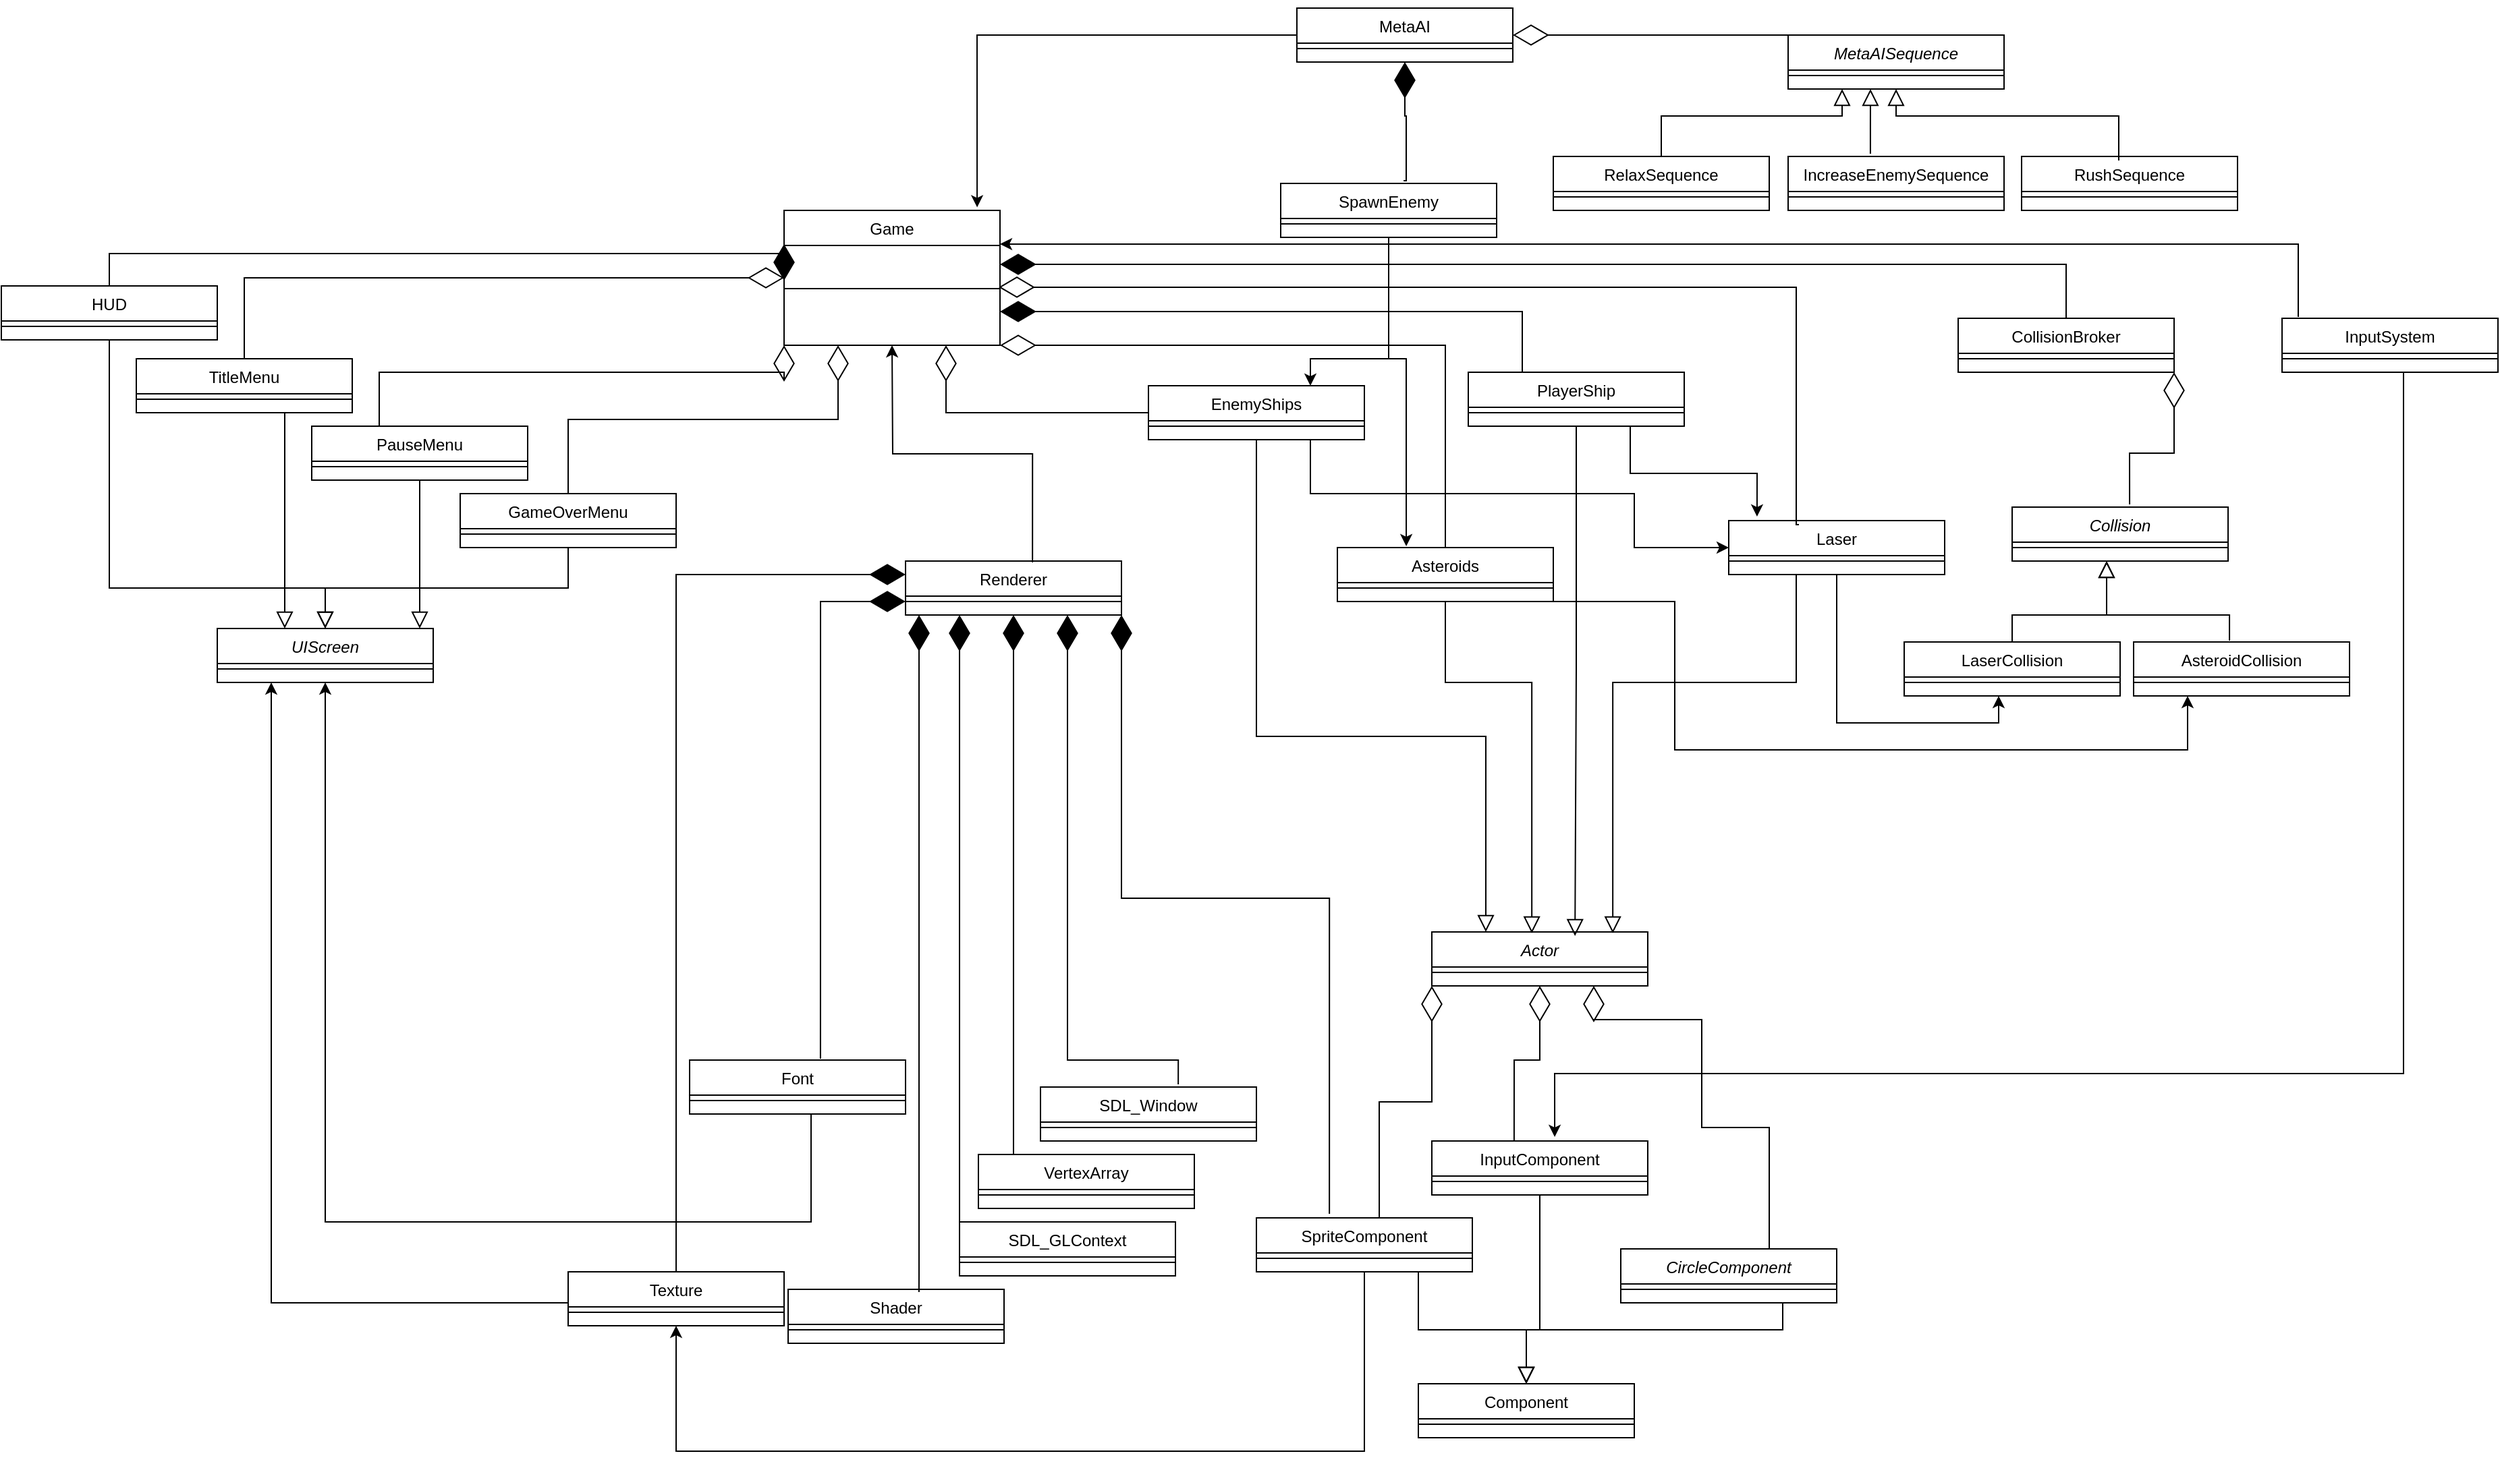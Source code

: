 <mxfile version="21.2.8" type="device">
  <diagram id="C5RBs43oDa-KdzZeNtuy" name="Page-1">
    <mxGraphModel dx="1650" dy="1144" grid="1" gridSize="10" guides="1" tooltips="1" connect="1" arrows="1" fold="1" page="0" pageScale="1" pageWidth="827" pageHeight="1169" math="0" shadow="0">
      <root>
        <mxCell id="WIyWlLk6GJQsqaUBKTNV-0" />
        <mxCell id="WIyWlLk6GJQsqaUBKTNV-1" parent="WIyWlLk6GJQsqaUBKTNV-0" />
        <mxCell id="zkfFHV4jXpPFQw0GAbJ--0" value="UIScreen" style="swimlane;fontStyle=2;align=center;verticalAlign=top;childLayout=stackLayout;horizontal=1;startSize=26;horizontalStack=0;resizeParent=1;resizeLast=0;collapsible=1;marginBottom=0;rounded=0;shadow=0;strokeWidth=1;" parent="WIyWlLk6GJQsqaUBKTNV-1" vertex="1">
          <mxGeometry x="70" y="340" width="160" height="40" as="geometry">
            <mxRectangle x="230" y="140" width="160" height="26" as="alternateBounds" />
          </mxGeometry>
        </mxCell>
        <mxCell id="zkfFHV4jXpPFQw0GAbJ--4" value="" style="line;html=1;strokeWidth=1;align=left;verticalAlign=middle;spacingTop=-1;spacingLeft=3;spacingRight=3;rotatable=0;labelPosition=right;points=[];portConstraint=eastwest;" parent="zkfFHV4jXpPFQw0GAbJ--0" vertex="1">
          <mxGeometry y="26" width="160" height="8" as="geometry" />
        </mxCell>
        <mxCell id="zkfFHV4jXpPFQw0GAbJ--6" value="TitleMenu" style="swimlane;fontStyle=0;align=center;verticalAlign=top;childLayout=stackLayout;horizontal=1;startSize=26;horizontalStack=0;resizeParent=1;resizeLast=0;collapsible=1;marginBottom=0;rounded=0;shadow=0;strokeWidth=1;" parent="WIyWlLk6GJQsqaUBKTNV-1" vertex="1">
          <mxGeometry x="10" y="140" width="160" height="40" as="geometry">
            <mxRectangle x="130" y="380" width="160" height="26" as="alternateBounds" />
          </mxGeometry>
        </mxCell>
        <mxCell id="zkfFHV4jXpPFQw0GAbJ--9" value="" style="line;html=1;strokeWidth=1;align=left;verticalAlign=middle;spacingTop=-1;spacingLeft=3;spacingRight=3;rotatable=0;labelPosition=right;points=[];portConstraint=eastwest;" parent="zkfFHV4jXpPFQw0GAbJ--6" vertex="1">
          <mxGeometry y="26" width="160" height="8" as="geometry" />
        </mxCell>
        <mxCell id="zkfFHV4jXpPFQw0GAbJ--12" value="" style="endArrow=block;endSize=10;endFill=0;shadow=0;strokeWidth=1;rounded=0;edgeStyle=elbowEdgeStyle;elbow=vertical;" parent="WIyWlLk6GJQsqaUBKTNV-1" source="zkfFHV4jXpPFQw0GAbJ--6" target="zkfFHV4jXpPFQw0GAbJ--0" edge="1">
          <mxGeometry width="160" relative="1" as="geometry">
            <mxPoint x="200" y="203" as="sourcePoint" />
            <mxPoint x="200" y="203" as="targetPoint" />
            <Array as="points">
              <mxPoint x="120" y="300" />
              <mxPoint x="200" y="480" />
              <mxPoint x="50" y="370" />
              <mxPoint x="150" y="480" />
              <mxPoint x="240" y="520" />
              <mxPoint x="250" y="500" />
            </Array>
          </mxGeometry>
        </mxCell>
        <mxCell id="zkfFHV4jXpPFQw0GAbJ--13" value="PauseMenu" style="swimlane;fontStyle=0;align=center;verticalAlign=top;childLayout=stackLayout;horizontal=1;startSize=26;horizontalStack=0;resizeParent=1;resizeLast=0;collapsible=1;marginBottom=0;rounded=0;shadow=0;strokeWidth=1;" parent="WIyWlLk6GJQsqaUBKTNV-1" vertex="1">
          <mxGeometry x="140" y="190" width="160" height="40" as="geometry">
            <mxRectangle x="340" y="380" width="170" height="26" as="alternateBounds" />
          </mxGeometry>
        </mxCell>
        <mxCell id="zkfFHV4jXpPFQw0GAbJ--15" value="" style="line;html=1;strokeWidth=1;align=left;verticalAlign=middle;spacingTop=-1;spacingLeft=3;spacingRight=3;rotatable=0;labelPosition=right;points=[];portConstraint=eastwest;" parent="zkfFHV4jXpPFQw0GAbJ--13" vertex="1">
          <mxGeometry y="26" width="160" height="8" as="geometry" />
        </mxCell>
        <mxCell id="zkfFHV4jXpPFQw0GAbJ--16" value="" style="endArrow=block;endSize=10;endFill=0;shadow=0;strokeWidth=1;rounded=0;edgeStyle=elbowEdgeStyle;elbow=vertical;exitX=0.5;exitY=1;exitDx=0;exitDy=0;" parent="WIyWlLk6GJQsqaUBKTNV-1" source="zkfFHV4jXpPFQw0GAbJ--13" target="zkfFHV4jXpPFQw0GAbJ--0" edge="1">
          <mxGeometry width="160" relative="1" as="geometry">
            <mxPoint x="210" y="373" as="sourcePoint" />
            <mxPoint x="310" y="271" as="targetPoint" />
            <Array as="points">
              <mxPoint x="220" y="280" />
              <mxPoint x="220" y="320" />
              <mxPoint x="280" y="250" />
              <mxPoint x="310" y="480" />
              <mxPoint x="320" y="480" />
              <mxPoint x="270" y="480" />
              <mxPoint x="320" y="470" />
              <mxPoint x="370" y="500" />
            </Array>
          </mxGeometry>
        </mxCell>
        <mxCell id="f0dQfWjBxmu_UDv-BAC1-0" value="Game" style="swimlane;fontStyle=0;align=center;verticalAlign=top;childLayout=stackLayout;horizontal=1;startSize=26;horizontalStack=0;resizeParent=1;resizeLast=0;collapsible=1;marginBottom=0;rounded=0;shadow=0;strokeWidth=1;" parent="WIyWlLk6GJQsqaUBKTNV-1" vertex="1">
          <mxGeometry x="490" y="30" width="160" height="100" as="geometry">
            <mxRectangle x="340" y="380" width="170" height="26" as="alternateBounds" />
          </mxGeometry>
        </mxCell>
        <mxCell id="f0dQfWjBxmu_UDv-BAC1-2" value="" style="line;html=1;strokeWidth=1;align=left;verticalAlign=middle;spacingTop=-1;spacingLeft=3;spacingRight=3;rotatable=0;labelPosition=right;points=[];portConstraint=eastwest;" parent="f0dQfWjBxmu_UDv-BAC1-0" vertex="1">
          <mxGeometry y="26" width="160" height="64" as="geometry" />
        </mxCell>
        <mxCell id="f0dQfWjBxmu_UDv-BAC1-6" style="edgeStyle=orthogonalEdgeStyle;rounded=0;orthogonalLoop=1;jettySize=auto;html=1;exitX=0.5;exitY=0;exitDx=0;exitDy=0;entryX=0.5;entryY=1;entryDx=0;entryDy=0;endArrow=diamond;endFill=1;strokeColor=none;" parent="WIyWlLk6GJQsqaUBKTNV-1" source="f0dQfWjBxmu_UDv-BAC1-3" target="f0dQfWjBxmu_UDv-BAC1-0" edge="1">
          <mxGeometry relative="1" as="geometry" />
        </mxCell>
        <mxCell id="f0dQfWjBxmu_UDv-BAC1-3" value="GameOverMenu" style="swimlane;fontStyle=0;align=center;verticalAlign=top;childLayout=stackLayout;horizontal=1;startSize=26;horizontalStack=0;resizeParent=1;resizeLast=0;collapsible=1;marginBottom=0;rounded=0;shadow=0;strokeWidth=1;" parent="WIyWlLk6GJQsqaUBKTNV-1" vertex="1">
          <mxGeometry x="250" y="240" width="160" height="40" as="geometry">
            <mxRectangle x="340" y="380" width="170" height="26" as="alternateBounds" />
          </mxGeometry>
        </mxCell>
        <mxCell id="f0dQfWjBxmu_UDv-BAC1-4" value="" style="line;html=1;strokeWidth=1;align=left;verticalAlign=middle;spacingTop=-1;spacingLeft=3;spacingRight=3;rotatable=0;labelPosition=right;points=[];portConstraint=eastwest;" parent="f0dQfWjBxmu_UDv-BAC1-3" vertex="1">
          <mxGeometry y="26" width="160" height="8" as="geometry" />
        </mxCell>
        <mxCell id="f0dQfWjBxmu_UDv-BAC1-5" value="" style="endArrow=block;endSize=10;endFill=0;shadow=0;strokeWidth=1;rounded=0;edgeStyle=elbowEdgeStyle;elbow=vertical;exitX=0.5;exitY=1;exitDx=0;exitDy=0;entryX=0.5;entryY=0;entryDx=0;entryDy=0;" parent="WIyWlLk6GJQsqaUBKTNV-1" source="f0dQfWjBxmu_UDv-BAC1-3" target="zkfFHV4jXpPFQw0GAbJ--0" edge="1">
          <mxGeometry width="160" relative="1" as="geometry">
            <mxPoint x="460" y="440" as="sourcePoint" />
            <mxPoint x="560" y="610" as="targetPoint" />
            <Array as="points">
              <mxPoint x="180" y="310" />
              <mxPoint x="340" y="490" />
              <mxPoint x="400" y="480" />
              <mxPoint x="320" y="480" />
              <mxPoint x="460" y="480" />
              <mxPoint x="560" y="540" />
            </Array>
          </mxGeometry>
        </mxCell>
        <mxCell id="f0dQfWjBxmu_UDv-BAC1-7" value="" style="endArrow=diamondThin;endFill=0;endSize=24;html=1;rounded=0;entryX=0.25;entryY=1;entryDx=0;entryDy=0;exitX=0.5;exitY=0;exitDx=0;exitDy=0;edgeStyle=orthogonalEdgeStyle;" parent="WIyWlLk6GJQsqaUBKTNV-1" source="f0dQfWjBxmu_UDv-BAC1-3" target="f0dQfWjBxmu_UDv-BAC1-0" edge="1">
          <mxGeometry width="160" relative="1" as="geometry">
            <mxPoint x="330" y="240" as="sourcePoint" />
            <mxPoint x="490" y="240" as="targetPoint" />
          </mxGeometry>
        </mxCell>
        <mxCell id="f0dQfWjBxmu_UDv-BAC1-8" value="" style="endArrow=diamondThin;endFill=0;endSize=24;html=1;rounded=0;entryX=0;entryY=0.5;entryDx=0;entryDy=0;exitX=0.5;exitY=0;exitDx=0;exitDy=0;edgeStyle=orthogonalEdgeStyle;" parent="WIyWlLk6GJQsqaUBKTNV-1" source="zkfFHV4jXpPFQw0GAbJ--6" target="f0dQfWjBxmu_UDv-BAC1-0" edge="1">
          <mxGeometry width="160" relative="1" as="geometry">
            <mxPoint x="210" y="330" as="sourcePoint" />
            <mxPoint x="310" y="80" as="targetPoint" />
          </mxGeometry>
        </mxCell>
        <mxCell id="f0dQfWjBxmu_UDv-BAC1-9" value="" style="endArrow=diamondThin;endFill=0;endSize=24;html=1;rounded=0;entryX=0;entryY=1;entryDx=0;entryDy=0;exitX=0.5;exitY=0;exitDx=0;exitDy=0;edgeStyle=orthogonalEdgeStyle;" parent="WIyWlLk6GJQsqaUBKTNV-1" source="zkfFHV4jXpPFQw0GAbJ--13" target="f0dQfWjBxmu_UDv-BAC1-0" edge="1">
          <mxGeometry width="160" relative="1" as="geometry">
            <mxPoint x="314" y="340" as="sourcePoint" />
            <mxPoint x="414" y="90" as="targetPoint" />
            <Array as="points">
              <mxPoint x="190" y="150" />
              <mxPoint x="490" y="150" />
            </Array>
          </mxGeometry>
        </mxCell>
        <mxCell id="f0dQfWjBxmu_UDv-BAC1-10" value="CollisionBroker" style="swimlane;fontStyle=0;align=center;verticalAlign=top;childLayout=stackLayout;horizontal=1;startSize=26;horizontalStack=0;resizeParent=1;resizeLast=0;collapsible=1;marginBottom=0;rounded=0;shadow=0;strokeWidth=1;" parent="WIyWlLk6GJQsqaUBKTNV-1" vertex="1">
          <mxGeometry x="1360" y="110" width="160" height="40" as="geometry">
            <mxRectangle x="340" y="380" width="170" height="26" as="alternateBounds" />
          </mxGeometry>
        </mxCell>
        <mxCell id="f0dQfWjBxmu_UDv-BAC1-11" value="" style="line;html=1;strokeWidth=1;align=left;verticalAlign=middle;spacingTop=-1;spacingLeft=3;spacingRight=3;rotatable=0;labelPosition=right;points=[];portConstraint=eastwest;" parent="f0dQfWjBxmu_UDv-BAC1-10" vertex="1">
          <mxGeometry y="26" width="160" height="8" as="geometry" />
        </mxCell>
        <mxCell id="f0dQfWjBxmu_UDv-BAC1-15" value="PlayerShip&#xa;" style="swimlane;fontStyle=0;align=center;verticalAlign=top;childLayout=stackLayout;horizontal=1;startSize=26;horizontalStack=0;resizeParent=1;resizeLast=0;collapsible=1;marginBottom=0;rounded=0;shadow=0;strokeWidth=1;" parent="WIyWlLk6GJQsqaUBKTNV-1" vertex="1">
          <mxGeometry x="997" y="150" width="160" height="40" as="geometry">
            <mxRectangle x="340" y="380" width="170" height="26" as="alternateBounds" />
          </mxGeometry>
        </mxCell>
        <mxCell id="f0dQfWjBxmu_UDv-BAC1-16" value="" style="line;html=1;strokeWidth=1;align=left;verticalAlign=middle;spacingTop=-1;spacingLeft=3;spacingRight=3;rotatable=0;labelPosition=right;points=[];portConstraint=eastwest;" parent="f0dQfWjBxmu_UDv-BAC1-15" vertex="1">
          <mxGeometry y="26" width="160" height="8" as="geometry" />
        </mxCell>
        <mxCell id="f0dQfWjBxmu_UDv-BAC1-17" value="EnemyShips" style="swimlane;fontStyle=0;align=center;verticalAlign=top;childLayout=stackLayout;horizontal=1;startSize=26;horizontalStack=0;resizeParent=1;resizeLast=0;collapsible=1;marginBottom=0;rounded=0;shadow=0;strokeWidth=1;" parent="WIyWlLk6GJQsqaUBKTNV-1" vertex="1">
          <mxGeometry x="760" y="160" width="160" height="40" as="geometry">
            <mxRectangle x="340" y="380" width="170" height="26" as="alternateBounds" />
          </mxGeometry>
        </mxCell>
        <mxCell id="f0dQfWjBxmu_UDv-BAC1-18" value="" style="line;html=1;strokeWidth=1;align=left;verticalAlign=middle;spacingTop=-1;spacingLeft=3;spacingRight=3;rotatable=0;labelPosition=right;points=[];portConstraint=eastwest;" parent="f0dQfWjBxmu_UDv-BAC1-17" vertex="1">
          <mxGeometry y="26" width="160" height="8" as="geometry" />
        </mxCell>
        <mxCell id="f0dQfWjBxmu_UDv-BAC1-21" value="" style="endArrow=diamondThin;endFill=0;endSize=24;html=1;rounded=0;exitX=0;exitY=0.5;exitDx=0;exitDy=0;edgeStyle=orthogonalEdgeStyle;entryX=0.75;entryY=1;entryDx=0;entryDy=0;" parent="WIyWlLk6GJQsqaUBKTNV-1" source="f0dQfWjBxmu_UDv-BAC1-17" edge="1" target="f0dQfWjBxmu_UDv-BAC1-0">
          <mxGeometry width="160" relative="1" as="geometry">
            <mxPoint x="639.75" y="359.5" as="sourcePoint" />
            <mxPoint x="630" y="120" as="targetPoint" />
            <Array as="points">
              <mxPoint x="610" y="180" />
            </Array>
          </mxGeometry>
        </mxCell>
        <mxCell id="f0dQfWjBxmu_UDv-BAC1-22" value="" style="endArrow=diamondThin;endFill=1;endSize=24;html=1;rounded=0;exitX=0.25;exitY=0;exitDx=0;exitDy=0;edgeStyle=orthogonalEdgeStyle;entryX=1;entryY=0.75;entryDx=0;entryDy=0;" parent="WIyWlLk6GJQsqaUBKTNV-1" source="f0dQfWjBxmu_UDv-BAC1-15" target="f0dQfWjBxmu_UDv-BAC1-0" edge="1">
          <mxGeometry width="160" relative="1" as="geometry">
            <mxPoint x="780" y="328" as="sourcePoint" />
            <mxPoint x="650" y="120" as="targetPoint" />
          </mxGeometry>
        </mxCell>
        <mxCell id="f0dQfWjBxmu_UDv-BAC1-23" value="Asteroids" style="swimlane;fontStyle=0;align=center;verticalAlign=top;childLayout=stackLayout;horizontal=1;startSize=26;horizontalStack=0;resizeParent=1;resizeLast=0;collapsible=1;marginBottom=0;rounded=0;shadow=0;strokeWidth=1;" parent="WIyWlLk6GJQsqaUBKTNV-1" vertex="1">
          <mxGeometry x="900" y="280" width="160" height="40" as="geometry">
            <mxRectangle x="340" y="380" width="170" height="26" as="alternateBounds" />
          </mxGeometry>
        </mxCell>
        <mxCell id="f0dQfWjBxmu_UDv-BAC1-24" value="" style="line;html=1;strokeWidth=1;align=left;verticalAlign=middle;spacingTop=-1;spacingLeft=3;spacingRight=3;rotatable=0;labelPosition=right;points=[];portConstraint=eastwest;" parent="f0dQfWjBxmu_UDv-BAC1-23" vertex="1">
          <mxGeometry y="26" width="160" height="8" as="geometry" />
        </mxCell>
        <mxCell id="f0dQfWjBxmu_UDv-BAC1-25" value="" style="endArrow=diamondThin;endFill=0;endSize=24;html=1;rounded=0;edgeStyle=orthogonalEdgeStyle;entryX=1;entryY=1;entryDx=0;entryDy=0;exitX=0.5;exitY=0;exitDx=0;exitDy=0;" parent="WIyWlLk6GJQsqaUBKTNV-1" source="f0dQfWjBxmu_UDv-BAC1-23" target="f0dQfWjBxmu_UDv-BAC1-0" edge="1">
          <mxGeometry width="160" relative="1" as="geometry">
            <mxPoint x="740" y="270" as="sourcePoint" />
            <mxPoint x="740" y="121" as="targetPoint" />
            <Array as="points">
              <mxPoint x="980" y="130" />
            </Array>
          </mxGeometry>
        </mxCell>
        <mxCell id="f0dQfWjBxmu_UDv-BAC1-26" value="Actor" style="swimlane;fontStyle=2;align=center;verticalAlign=top;childLayout=stackLayout;horizontal=1;startSize=26;horizontalStack=0;resizeParent=1;resizeLast=0;collapsible=1;marginBottom=0;rounded=0;shadow=0;strokeWidth=1;" parent="WIyWlLk6GJQsqaUBKTNV-1" vertex="1">
          <mxGeometry x="970" y="565" width="160" height="40" as="geometry">
            <mxRectangle x="230" y="140" width="160" height="26" as="alternateBounds" />
          </mxGeometry>
        </mxCell>
        <mxCell id="f0dQfWjBxmu_UDv-BAC1-27" value="" style="line;html=1;strokeWidth=1;align=left;verticalAlign=middle;spacingTop=-1;spacingLeft=3;spacingRight=3;rotatable=0;labelPosition=right;points=[];portConstraint=eastwest;" parent="f0dQfWjBxmu_UDv-BAC1-26" vertex="1">
          <mxGeometry y="26" width="160" height="8" as="geometry" />
        </mxCell>
        <mxCell id="f0dQfWjBxmu_UDv-BAC1-29" value="" style="endArrow=block;endSize=10;endFill=0;shadow=0;strokeWidth=1;rounded=0;edgeStyle=elbowEdgeStyle;elbow=vertical;exitX=0.5;exitY=1;exitDx=0;exitDy=0;entryX=0.463;entryY=0.025;entryDx=0;entryDy=0;entryPerimeter=0;" parent="WIyWlLk6GJQsqaUBKTNV-1" source="f0dQfWjBxmu_UDv-BAC1-23" target="f0dQfWjBxmu_UDv-BAC1-26" edge="1">
          <mxGeometry width="160" relative="1" as="geometry">
            <mxPoint x="1010" y="410" as="sourcePoint" />
            <mxPoint x="830" y="570" as="targetPoint" />
            <Array as="points">
              <mxPoint x="1000" y="380" />
              <mxPoint x="970" y="470" />
              <mxPoint x="850" y="450" />
              <mxPoint x="917" y="490" />
              <mxPoint x="837" y="490" />
              <mxPoint x="977" y="490" />
              <mxPoint x="1077" y="550" />
            </Array>
          </mxGeometry>
        </mxCell>
        <mxCell id="f0dQfWjBxmu_UDv-BAC1-30" value="" style="endArrow=block;endSize=10;endFill=0;shadow=0;strokeWidth=1;rounded=0;edgeStyle=elbowEdgeStyle;elbow=vertical;exitX=0.5;exitY=1;exitDx=0;exitDy=0;entryX=0.25;entryY=0;entryDx=0;entryDy=0;" parent="WIyWlLk6GJQsqaUBKTNV-1" source="f0dQfWjBxmu_UDv-BAC1-17" target="f0dQfWjBxmu_UDv-BAC1-26" edge="1">
          <mxGeometry width="160" relative="1" as="geometry">
            <mxPoint x="670" y="439" as="sourcePoint" />
            <mxPoint x="670" y="605" as="targetPoint" />
            <Array as="points">
              <mxPoint x="770" y="420" />
              <mxPoint x="700" y="520" />
              <mxPoint x="690" y="489" />
              <mxPoint x="757" y="529" />
              <mxPoint x="677" y="529" />
              <mxPoint x="817" y="529" />
              <mxPoint x="917" y="589" />
            </Array>
          </mxGeometry>
        </mxCell>
        <mxCell id="f0dQfWjBxmu_UDv-BAC1-31" value="" style="endArrow=block;endSize=10;endFill=0;shadow=0;strokeWidth=1;rounded=0;edgeStyle=elbowEdgeStyle;elbow=vertical;exitX=0.5;exitY=1;exitDx=0;exitDy=0;entryX=0.663;entryY=0.075;entryDx=0;entryDy=0;entryPerimeter=0;" parent="WIyWlLk6GJQsqaUBKTNV-1" source="f0dQfWjBxmu_UDv-BAC1-15" target="f0dQfWjBxmu_UDv-BAC1-26" edge="1">
          <mxGeometry width="160" relative="1" as="geometry">
            <mxPoint x="930" y="430" as="sourcePoint" />
            <mxPoint x="1066" y="595" as="targetPoint" />
            <Array as="points">
              <mxPoint x="1050" y="370" />
              <mxPoint x="960" y="519" />
              <mxPoint x="1027" y="559" />
              <mxPoint x="947" y="559" />
              <mxPoint x="1087" y="559" />
              <mxPoint x="1187" y="619" />
            </Array>
          </mxGeometry>
        </mxCell>
        <mxCell id="f0dQfWjBxmu_UDv-BAC1-32" value="MetaAI" style="swimlane;fontStyle=0;align=center;verticalAlign=top;childLayout=stackLayout;horizontal=1;startSize=26;horizontalStack=0;resizeParent=1;resizeLast=0;collapsible=1;marginBottom=0;rounded=0;shadow=0;strokeWidth=1;" parent="WIyWlLk6GJQsqaUBKTNV-1" vertex="1">
          <mxGeometry x="870" y="-120" width="160" height="40" as="geometry">
            <mxRectangle x="340" y="380" width="170" height="26" as="alternateBounds" />
          </mxGeometry>
        </mxCell>
        <mxCell id="f0dQfWjBxmu_UDv-BAC1-33" value="" style="line;html=1;strokeWidth=1;align=left;verticalAlign=middle;spacingTop=-1;spacingLeft=3;spacingRight=3;rotatable=0;labelPosition=right;points=[];portConstraint=eastwest;" parent="f0dQfWjBxmu_UDv-BAC1-32" vertex="1">
          <mxGeometry y="26" width="160" height="8" as="geometry" />
        </mxCell>
        <mxCell id="f0dQfWjBxmu_UDv-BAC1-34" style="edgeStyle=orthogonalEdgeStyle;rounded=0;orthogonalLoop=1;jettySize=auto;html=1;entryX=0.894;entryY=-0.023;entryDx=0;entryDy=0;exitX=0;exitY=0.5;exitDx=0;exitDy=0;entryPerimeter=0;" parent="WIyWlLk6GJQsqaUBKTNV-1" source="f0dQfWjBxmu_UDv-BAC1-32" target="f0dQfWjBxmu_UDv-BAC1-0" edge="1">
          <mxGeometry relative="1" as="geometry">
            <mxPoint x="1090" y="82" as="sourcePoint" />
            <mxPoint x="661" y="82" as="targetPoint" />
            <Array as="points">
              <mxPoint x="633" y="-100" />
            </Array>
          </mxGeometry>
        </mxCell>
        <mxCell id="6egX08QciHK7KdlaSV4f-0" value="HUD" style="swimlane;fontStyle=0;align=center;verticalAlign=top;childLayout=stackLayout;horizontal=1;startSize=26;horizontalStack=0;resizeParent=1;resizeLast=0;collapsible=1;marginBottom=0;rounded=0;shadow=0;strokeWidth=1;" parent="WIyWlLk6GJQsqaUBKTNV-1" vertex="1">
          <mxGeometry x="-90" y="86" width="160" height="40" as="geometry">
            <mxRectangle x="130" y="380" width="160" height="26" as="alternateBounds" />
          </mxGeometry>
        </mxCell>
        <mxCell id="6egX08QciHK7KdlaSV4f-1" value="" style="line;html=1;strokeWidth=1;align=left;verticalAlign=middle;spacingTop=-1;spacingLeft=3;spacingRight=3;rotatable=0;labelPosition=right;points=[];portConstraint=eastwest;" parent="6egX08QciHK7KdlaSV4f-0" vertex="1">
          <mxGeometry y="26" width="160" height="8" as="geometry" />
        </mxCell>
        <mxCell id="6egX08QciHK7KdlaSV4f-2" value="" style="endArrow=diamondThin;endFill=1;endSize=24;html=1;rounded=0;entryX=0;entryY=0.25;entryDx=0;entryDy=0;exitX=0.5;exitY=0;exitDx=0;exitDy=0;edgeStyle=orthogonalEdgeStyle;" parent="WIyWlLk6GJQsqaUBKTNV-1" source="6egX08QciHK7KdlaSV4f-0" target="f0dQfWjBxmu_UDv-BAC1-0" edge="1">
          <mxGeometry width="160" relative="1" as="geometry">
            <mxPoint x="-20.25" y="317" as="sourcePoint" />
            <mxPoint x="319.75" y="40" as="targetPoint" />
            <Array as="points">
              <mxPoint x="-10" y="62" />
            </Array>
          </mxGeometry>
        </mxCell>
        <mxCell id="6egX08QciHK7KdlaSV4f-3" value="" style="endArrow=block;endSize=10;endFill=0;shadow=0;strokeWidth=1;rounded=0;edgeStyle=elbowEdgeStyle;elbow=vertical;exitX=0.5;exitY=1;exitDx=0;exitDy=0;entryX=0.5;entryY=0;entryDx=0;entryDy=0;" parent="WIyWlLk6GJQsqaUBKTNV-1" source="6egX08QciHK7KdlaSV4f-0" target="zkfFHV4jXpPFQw0GAbJ--0" edge="1">
          <mxGeometry width="160" relative="1" as="geometry">
            <mxPoint x="90" y="430" as="sourcePoint" />
            <mxPoint x="260" y="600" as="targetPoint" />
            <Array as="points">
              <mxPoint x="30" y="310" />
              <mxPoint x="120" y="270" />
              <mxPoint x="230" y="480" />
              <mxPoint x="90" y="510" />
              <mxPoint x="180" y="550" />
              <mxPoint x="190" y="530" />
            </Array>
          </mxGeometry>
        </mxCell>
        <mxCell id="6egX08QciHK7KdlaSV4f-4" value="Renderer" style="swimlane;fontStyle=0;align=center;verticalAlign=top;childLayout=stackLayout;horizontal=1;startSize=26;horizontalStack=0;resizeParent=1;resizeLast=0;collapsible=1;marginBottom=0;rounded=0;shadow=0;strokeWidth=1;" parent="WIyWlLk6GJQsqaUBKTNV-1" vertex="1">
          <mxGeometry x="580" y="290" width="160" height="40" as="geometry">
            <mxRectangle x="340" y="380" width="170" height="26" as="alternateBounds" />
          </mxGeometry>
        </mxCell>
        <mxCell id="6egX08QciHK7KdlaSV4f-5" value="" style="line;html=1;strokeWidth=1;align=left;verticalAlign=middle;spacingTop=-1;spacingLeft=3;spacingRight=3;rotatable=0;labelPosition=right;points=[];portConstraint=eastwest;" parent="6egX08QciHK7KdlaSV4f-4" vertex="1">
          <mxGeometry y="26" width="160" height="8" as="geometry" />
        </mxCell>
        <mxCell id="6egX08QciHK7KdlaSV4f-8" value="Component" style="swimlane;fontStyle=0;align=center;verticalAlign=top;childLayout=stackLayout;horizontal=1;startSize=26;horizontalStack=0;resizeParent=1;resizeLast=0;collapsible=1;marginBottom=0;rounded=0;shadow=0;strokeWidth=1;" parent="WIyWlLk6GJQsqaUBKTNV-1" vertex="1">
          <mxGeometry x="960" y="900" width="160" height="40" as="geometry">
            <mxRectangle x="340" y="380" width="170" height="26" as="alternateBounds" />
          </mxGeometry>
        </mxCell>
        <mxCell id="6egX08QciHK7KdlaSV4f-9" value="" style="line;html=1;strokeWidth=1;align=left;verticalAlign=middle;spacingTop=-1;spacingLeft=3;spacingRight=3;rotatable=0;labelPosition=right;points=[];portConstraint=eastwest;" parent="6egX08QciHK7KdlaSV4f-8" vertex="1">
          <mxGeometry y="26" width="160" height="8" as="geometry" />
        </mxCell>
        <mxCell id="6egX08QciHK7KdlaSV4f-10" value="" style="endArrow=diamondThin;endFill=0;endSize=24;html=1;rounded=0;edgeStyle=orthogonalEdgeStyle;exitX=0.569;exitY=0;exitDx=0;exitDy=0;exitPerimeter=0;entryX=0;entryY=1;entryDx=0;entryDy=0;" parent="WIyWlLk6GJQsqaUBKTNV-1" source="6egX08QciHK7KdlaSV4f-24" target="f0dQfWjBxmu_UDv-BAC1-26" edge="1">
          <mxGeometry width="160" relative="1" as="geometry">
            <mxPoint x="820" y="650" as="sourcePoint" />
            <mxPoint x="980" y="610" as="targetPoint" />
          </mxGeometry>
        </mxCell>
        <mxCell id="6egX08QciHK7KdlaSV4f-12" value="Shader" style="swimlane;fontStyle=0;align=center;verticalAlign=top;childLayout=stackLayout;horizontal=1;startSize=26;horizontalStack=0;resizeParent=1;resizeLast=0;collapsible=1;marginBottom=0;rounded=0;shadow=0;strokeWidth=1;" parent="WIyWlLk6GJQsqaUBKTNV-1" vertex="1">
          <mxGeometry x="493" y="830" width="160" height="40" as="geometry">
            <mxRectangle x="340" y="380" width="170" height="26" as="alternateBounds" />
          </mxGeometry>
        </mxCell>
        <mxCell id="6egX08QciHK7KdlaSV4f-13" value="" style="line;html=1;strokeWidth=1;align=left;verticalAlign=middle;spacingTop=-1;spacingLeft=3;spacingRight=3;rotatable=0;labelPosition=right;points=[];portConstraint=eastwest;" parent="6egX08QciHK7KdlaSV4f-12" vertex="1">
          <mxGeometry y="26" width="160" height="8" as="geometry" />
        </mxCell>
        <mxCell id="6egX08QciHK7KdlaSV4f-14" value="VertexArray" style="swimlane;fontStyle=0;align=center;verticalAlign=top;childLayout=stackLayout;horizontal=1;startSize=26;horizontalStack=0;resizeParent=1;resizeLast=0;collapsible=1;marginBottom=0;rounded=0;shadow=0;strokeWidth=1;" parent="WIyWlLk6GJQsqaUBKTNV-1" vertex="1">
          <mxGeometry x="634" y="730" width="160" height="40" as="geometry">
            <mxRectangle x="340" y="380" width="170" height="26" as="alternateBounds" />
          </mxGeometry>
        </mxCell>
        <mxCell id="6egX08QciHK7KdlaSV4f-15" value="" style="line;html=1;strokeWidth=1;align=left;verticalAlign=middle;spacingTop=-1;spacingLeft=3;spacingRight=3;rotatable=0;labelPosition=right;points=[];portConstraint=eastwest;" parent="6egX08QciHK7KdlaSV4f-14" vertex="1">
          <mxGeometry y="26" width="160" height="8" as="geometry" />
        </mxCell>
        <mxCell id="6egX08QciHK7KdlaSV4f-16" value="SDL_Window" style="swimlane;fontStyle=0;align=center;verticalAlign=top;childLayout=stackLayout;horizontal=1;startSize=26;horizontalStack=0;resizeParent=1;resizeLast=0;collapsible=1;marginBottom=0;rounded=0;shadow=0;strokeWidth=1;" parent="WIyWlLk6GJQsqaUBKTNV-1" vertex="1">
          <mxGeometry x="680" y="680" width="160" height="40" as="geometry">
            <mxRectangle x="340" y="380" width="170" height="26" as="alternateBounds" />
          </mxGeometry>
        </mxCell>
        <mxCell id="6egX08QciHK7KdlaSV4f-17" value="" style="line;html=1;strokeWidth=1;align=left;verticalAlign=middle;spacingTop=-1;spacingLeft=3;spacingRight=3;rotatable=0;labelPosition=right;points=[];portConstraint=eastwest;" parent="6egX08QciHK7KdlaSV4f-16" vertex="1">
          <mxGeometry y="26" width="160" height="8" as="geometry" />
        </mxCell>
        <mxCell id="6egX08QciHK7KdlaSV4f-18" value="SDL_GLContext" style="swimlane;fontStyle=0;align=center;verticalAlign=top;childLayout=stackLayout;horizontal=1;startSize=26;horizontalStack=0;resizeParent=1;resizeLast=0;collapsible=1;marginBottom=0;rounded=0;shadow=0;strokeWidth=1;" parent="WIyWlLk6GJQsqaUBKTNV-1" vertex="1">
          <mxGeometry x="620" y="780" width="160" height="40" as="geometry">
            <mxRectangle x="340" y="380" width="170" height="26" as="alternateBounds" />
          </mxGeometry>
        </mxCell>
        <mxCell id="6egX08QciHK7KdlaSV4f-19" value="" style="line;html=1;strokeWidth=1;align=left;verticalAlign=middle;spacingTop=-1;spacingLeft=3;spacingRight=3;rotatable=0;labelPosition=right;points=[];portConstraint=eastwest;" parent="6egX08QciHK7KdlaSV4f-18" vertex="1">
          <mxGeometry y="26" width="160" height="8" as="geometry" />
        </mxCell>
        <mxCell id="6egX08QciHK7KdlaSV4f-20" value="" style="endArrow=diamondThin;endFill=1;endSize=24;html=1;rounded=0;exitX=0.606;exitY=0.05;exitDx=0;exitDy=0;edgeStyle=orthogonalEdgeStyle;exitPerimeter=0;" parent="WIyWlLk6GJQsqaUBKTNV-1" source="6egX08QciHK7KdlaSV4f-12" edge="1">
          <mxGeometry width="160" relative="1" as="geometry">
            <mxPoint x="570" y="619.5" as="sourcePoint" />
            <mxPoint x="590" y="330" as="targetPoint" />
            <Array as="points">
              <mxPoint x="590" y="819" />
            </Array>
          </mxGeometry>
        </mxCell>
        <mxCell id="6egX08QciHK7KdlaSV4f-21" value="" style="endArrow=diamondThin;endFill=1;endSize=24;html=1;rounded=0;exitX=0.844;exitY=0;exitDx=0;exitDy=0;edgeStyle=orthogonalEdgeStyle;exitPerimeter=0;entryX=0.25;entryY=1;entryDx=0;entryDy=0;" parent="WIyWlLk6GJQsqaUBKTNV-1" source="6egX08QciHK7KdlaSV4f-18" target="6egX08QciHK7KdlaSV4f-4" edge="1">
          <mxGeometry width="160" relative="1" as="geometry">
            <mxPoint x="570" y="542" as="sourcePoint" />
            <mxPoint x="620" y="340" as="targetPoint" />
            <Array as="points">
              <mxPoint x="620" y="780" />
            </Array>
          </mxGeometry>
        </mxCell>
        <mxCell id="6egX08QciHK7KdlaSV4f-22" value="" style="endArrow=diamondThin;endFill=1;endSize=24;html=1;rounded=0;edgeStyle=orthogonalEdgeStyle;entryX=0.5;entryY=1;entryDx=0;entryDy=0;exitX=0.169;exitY=0;exitDx=0;exitDy=0;exitPerimeter=0;" parent="WIyWlLk6GJQsqaUBKTNV-1" source="6egX08QciHK7KdlaSV4f-14" target="6egX08QciHK7KdlaSV4f-4" edge="1">
          <mxGeometry width="160" relative="1" as="geometry">
            <mxPoint x="640" y="490" as="sourcePoint" />
            <mxPoint x="733" y="360" as="targetPoint" />
            <Array as="points">
              <mxPoint x="660" y="730" />
            </Array>
          </mxGeometry>
        </mxCell>
        <mxCell id="6egX08QciHK7KdlaSV4f-23" value="" style="endArrow=diamondThin;endFill=1;endSize=24;html=1;rounded=0;edgeStyle=orthogonalEdgeStyle;exitX=0.638;exitY=-0.05;exitDx=0;exitDy=0;exitPerimeter=0;entryX=0.75;entryY=1;entryDx=0;entryDy=0;" parent="WIyWlLk6GJQsqaUBKTNV-1" source="6egX08QciHK7KdlaSV4f-16" target="6egX08QciHK7KdlaSV4f-4" edge="1">
          <mxGeometry width="160" relative="1" as="geometry">
            <mxPoint x="698.5" y="605" as="sourcePoint" />
            <mxPoint x="699" y="385" as="targetPoint" />
            <Array as="points">
              <mxPoint x="782" y="660" />
              <mxPoint x="700" y="660" />
            </Array>
          </mxGeometry>
        </mxCell>
        <mxCell id="6egX08QciHK7KdlaSV4f-24" value="SpriteComponent" style="swimlane;fontStyle=0;align=center;verticalAlign=top;childLayout=stackLayout;horizontal=1;startSize=26;horizontalStack=0;resizeParent=1;resizeLast=0;collapsible=1;marginBottom=0;rounded=0;shadow=0;strokeWidth=1;" parent="WIyWlLk6GJQsqaUBKTNV-1" vertex="1">
          <mxGeometry x="840" y="777" width="160" height="40" as="geometry">
            <mxRectangle x="340" y="380" width="170" height="26" as="alternateBounds" />
          </mxGeometry>
        </mxCell>
        <mxCell id="6egX08QciHK7KdlaSV4f-25" value="" style="line;html=1;strokeWidth=1;align=left;verticalAlign=middle;spacingTop=-1;spacingLeft=3;spacingRight=3;rotatable=0;labelPosition=right;points=[];portConstraint=eastwest;" parent="6egX08QciHK7KdlaSV4f-24" vertex="1">
          <mxGeometry y="26" width="160" height="8" as="geometry" />
        </mxCell>
        <mxCell id="6egX08QciHK7KdlaSV4f-26" value="" style="endArrow=block;endSize=10;endFill=0;shadow=0;strokeWidth=1;rounded=0;edgeStyle=elbowEdgeStyle;elbow=vertical;entryX=0.5;entryY=0;entryDx=0;entryDy=0;exitX=0.75;exitY=1;exitDx=0;exitDy=0;" parent="WIyWlLk6GJQsqaUBKTNV-1" source="6egX08QciHK7KdlaSV4f-24" target="6egX08QciHK7KdlaSV4f-8" edge="1">
          <mxGeometry width="160" relative="1" as="geometry">
            <mxPoint x="990" y="860" as="sourcePoint" />
            <mxPoint x="920" y="723" as="targetPoint" />
            <Array as="points">
              <mxPoint x="1030" y="860" />
              <mxPoint x="960" y="870" />
              <mxPoint x="876" y="537" />
              <mxPoint x="846" y="627" />
              <mxPoint x="726" y="607" />
              <mxPoint x="793" y="647" />
              <mxPoint x="713" y="647" />
              <mxPoint x="853" y="647" />
              <mxPoint x="953" y="707" />
            </Array>
          </mxGeometry>
        </mxCell>
        <mxCell id="6egX08QciHK7KdlaSV4f-27" value="" style="endArrow=diamondThin;endFill=1;endSize=24;html=1;rounded=0;edgeStyle=orthogonalEdgeStyle;exitX=0.338;exitY=-0.075;exitDx=0;exitDy=0;exitPerimeter=0;entryX=1;entryY=1;entryDx=0;entryDy=0;" parent="WIyWlLk6GJQsqaUBKTNV-1" source="6egX08QciHK7KdlaSV4f-24" target="6egX08QciHK7KdlaSV4f-4" edge="1">
          <mxGeometry width="160" relative="1" as="geometry">
            <mxPoint x="852" y="698" as="sourcePoint" />
            <mxPoint x="810" y="390" as="targetPoint" />
            <Array as="points">
              <mxPoint x="894" y="540" />
              <mxPoint x="740" y="540" />
            </Array>
          </mxGeometry>
        </mxCell>
        <mxCell id="6egX08QciHK7KdlaSV4f-28" value="Font" style="swimlane;fontStyle=0;align=center;verticalAlign=top;childLayout=stackLayout;horizontal=1;startSize=26;horizontalStack=0;resizeParent=1;resizeLast=0;collapsible=1;marginBottom=0;rounded=0;shadow=0;strokeWidth=1;" parent="WIyWlLk6GJQsqaUBKTNV-1" vertex="1">
          <mxGeometry x="420" y="660" width="160" height="40" as="geometry">
            <mxRectangle x="340" y="380" width="170" height="26" as="alternateBounds" />
          </mxGeometry>
        </mxCell>
        <mxCell id="6egX08QciHK7KdlaSV4f-29" value="" style="line;html=1;strokeWidth=1;align=left;verticalAlign=middle;spacingTop=-1;spacingLeft=3;spacingRight=3;rotatable=0;labelPosition=right;points=[];portConstraint=eastwest;" parent="6egX08QciHK7KdlaSV4f-28" vertex="1">
          <mxGeometry y="26" width="160" height="8" as="geometry" />
        </mxCell>
        <mxCell id="6egX08QciHK7KdlaSV4f-30" value="" style="endArrow=diamondThin;endFill=1;endSize=24;html=1;rounded=0;exitX=0.606;exitY=-0.025;exitDx=0;exitDy=0;edgeStyle=orthogonalEdgeStyle;exitPerimeter=0;entryX=0;entryY=0.75;entryDx=0;entryDy=0;" parent="WIyWlLk6GJQsqaUBKTNV-1" source="6egX08QciHK7KdlaSV4f-28" target="6egX08QciHK7KdlaSV4f-4" edge="1">
          <mxGeometry width="160" relative="1" as="geometry">
            <mxPoint x="400" y="482" as="sourcePoint" />
            <mxPoint x="473" y="300" as="targetPoint" />
            <Array as="points">
              <mxPoint x="517" y="320" />
            </Array>
          </mxGeometry>
        </mxCell>
        <mxCell id="6egX08QciHK7KdlaSV4f-31" value="Texture" style="swimlane;fontStyle=0;align=center;verticalAlign=top;childLayout=stackLayout;horizontal=1;startSize=26;horizontalStack=0;resizeParent=1;resizeLast=0;collapsible=1;marginBottom=0;rounded=0;shadow=0;strokeWidth=1;" parent="WIyWlLk6GJQsqaUBKTNV-1" vertex="1">
          <mxGeometry x="330" y="817" width="160" height="40" as="geometry">
            <mxRectangle x="340" y="380" width="170" height="26" as="alternateBounds" />
          </mxGeometry>
        </mxCell>
        <mxCell id="6egX08QciHK7KdlaSV4f-32" value="" style="line;html=1;strokeWidth=1;align=left;verticalAlign=middle;spacingTop=-1;spacingLeft=3;spacingRight=3;rotatable=0;labelPosition=right;points=[];portConstraint=eastwest;" parent="6egX08QciHK7KdlaSV4f-31" vertex="1">
          <mxGeometry y="26" width="160" height="8" as="geometry" />
        </mxCell>
        <mxCell id="6egX08QciHK7KdlaSV4f-33" value="" style="endArrow=diamondThin;endFill=1;endSize=24;html=1;rounded=0;exitX=0.5;exitY=0;exitDx=0;exitDy=0;edgeStyle=orthogonalEdgeStyle;entryX=0;entryY=0.25;entryDx=0;entryDy=0;" parent="WIyWlLk6GJQsqaUBKTNV-1" source="6egX08QciHK7KdlaSV4f-31" target="6egX08QciHK7KdlaSV4f-4" edge="1">
          <mxGeometry width="160" relative="1" as="geometry">
            <mxPoint x="410" y="690" as="sourcePoint" />
            <mxPoint x="473" y="351" as="targetPoint" />
            <Array as="points">
              <mxPoint x="410" y="300" />
            </Array>
          </mxGeometry>
        </mxCell>
        <mxCell id="6egX08QciHK7KdlaSV4f-34" style="edgeStyle=orthogonalEdgeStyle;rounded=0;orthogonalLoop=1;jettySize=auto;html=1;entryX=0.25;entryY=1;entryDx=0;entryDy=0;exitX=0;exitY=0.25;exitDx=0;exitDy=0;" parent="WIyWlLk6GJQsqaUBKTNV-1" source="6egX08QciHK7KdlaSV4f-31" target="zkfFHV4jXpPFQw0GAbJ--0" edge="1">
          <mxGeometry relative="1" as="geometry">
            <mxPoint x="379" y="770" as="sourcePoint" />
            <mxPoint x="-80" y="770" as="targetPoint" />
            <Array as="points">
              <mxPoint x="330" y="840" />
              <mxPoint x="110" y="840" />
            </Array>
          </mxGeometry>
        </mxCell>
        <mxCell id="6egX08QciHK7KdlaSV4f-35" style="edgeStyle=orthogonalEdgeStyle;rounded=0;orthogonalLoop=1;jettySize=auto;html=1;entryX=0.5;entryY=1;entryDx=0;entryDy=0;exitX=0.5;exitY=1;exitDx=0;exitDy=0;" parent="WIyWlLk6GJQsqaUBKTNV-1" source="6egX08QciHK7KdlaSV4f-28" target="zkfFHV4jXpPFQw0GAbJ--0" edge="1">
          <mxGeometry relative="1" as="geometry">
            <mxPoint x="340" y="740" as="sourcePoint" />
            <mxPoint x="290" y="620" as="targetPoint" />
            <Array as="points">
              <mxPoint x="510" y="700" />
              <mxPoint x="510" y="780" />
              <mxPoint x="150" y="780" />
            </Array>
          </mxGeometry>
        </mxCell>
        <mxCell id="6egX08QciHK7KdlaSV4f-36" style="edgeStyle=orthogonalEdgeStyle;rounded=0;orthogonalLoop=1;jettySize=auto;html=1;entryX=0.5;entryY=1;entryDx=0;entryDy=0;exitX=0.5;exitY=1;exitDx=0;exitDy=0;" parent="WIyWlLk6GJQsqaUBKTNV-1" source="6egX08QciHK7KdlaSV4f-24" target="6egX08QciHK7KdlaSV4f-31" edge="1">
          <mxGeometry relative="1" as="geometry">
            <mxPoint x="520" y="950" as="sourcePoint" />
            <mxPoint x="460" y="830" as="targetPoint" />
            <Array as="points">
              <mxPoint x="920" y="950" />
              <mxPoint x="410" y="950" />
            </Array>
          </mxGeometry>
        </mxCell>
        <mxCell id="pW1MePpF08QLi8hhYOOA-0" style="edgeStyle=orthogonalEdgeStyle;rounded=0;orthogonalLoop=1;jettySize=auto;html=1;exitX=0.588;exitY=0.025;exitDx=0;exitDy=0;exitPerimeter=0;" parent="WIyWlLk6GJQsqaUBKTNV-1" source="6egX08QciHK7KdlaSV4f-4" edge="1">
          <mxGeometry relative="1" as="geometry">
            <mxPoint x="699" y="220" as="sourcePoint" />
            <mxPoint x="570" y="130" as="targetPoint" />
          </mxGeometry>
        </mxCell>
        <mxCell id="pW1MePpF08QLi8hhYOOA-1" value="CircleComponent" style="swimlane;fontStyle=2;align=center;verticalAlign=top;childLayout=stackLayout;horizontal=1;startSize=26;horizontalStack=0;resizeParent=1;resizeLast=0;collapsible=1;marginBottom=0;rounded=0;shadow=0;strokeWidth=1;" parent="WIyWlLk6GJQsqaUBKTNV-1" vertex="1">
          <mxGeometry x="1110" y="800" width="160" height="40" as="geometry">
            <mxRectangle x="230" y="140" width="160" height="26" as="alternateBounds" />
          </mxGeometry>
        </mxCell>
        <mxCell id="pW1MePpF08QLi8hhYOOA-2" value="" style="line;html=1;strokeWidth=1;align=left;verticalAlign=middle;spacingTop=-1;spacingLeft=3;spacingRight=3;rotatable=0;labelPosition=right;points=[];portConstraint=eastwest;" parent="pW1MePpF08QLi8hhYOOA-1" vertex="1">
          <mxGeometry y="26" width="160" height="8" as="geometry" />
        </mxCell>
        <mxCell id="pW1MePpF08QLi8hhYOOA-3" value="" style="endArrow=block;endSize=10;endFill=0;shadow=0;strokeWidth=1;rounded=0;edgeStyle=elbowEdgeStyle;elbow=vertical;entryX=0.5;entryY=0;entryDx=0;entryDy=0;exitX=0.75;exitY=1;exitDx=0;exitDy=0;" parent="WIyWlLk6GJQsqaUBKTNV-1" source="pW1MePpF08QLi8hhYOOA-1" target="6egX08QciHK7KdlaSV4f-8" edge="1">
          <mxGeometry width="160" relative="1" as="geometry">
            <mxPoint x="1210" y="860" as="sourcePoint" />
            <mxPoint x="1040" y="890" as="targetPoint" />
            <Array as="points">
              <mxPoint x="1150" y="860" />
              <mxPoint x="1124" y="727" />
              <mxPoint x="1080" y="534" />
              <mxPoint x="1050" y="624" />
              <mxPoint x="930" y="604" />
              <mxPoint x="997" y="644" />
              <mxPoint x="917" y="644" />
              <mxPoint x="1057" y="644" />
              <mxPoint x="1157" y="704" />
            </Array>
          </mxGeometry>
        </mxCell>
        <mxCell id="pW1MePpF08QLi8hhYOOA-4" value="Collision" style="swimlane;fontStyle=2;align=center;verticalAlign=top;childLayout=stackLayout;horizontal=1;startSize=26;horizontalStack=0;resizeParent=1;resizeLast=0;collapsible=1;marginBottom=0;rounded=0;shadow=0;strokeWidth=1;" parent="WIyWlLk6GJQsqaUBKTNV-1" vertex="1">
          <mxGeometry x="1400" y="250" width="160" height="40" as="geometry">
            <mxRectangle x="230" y="140" width="160" height="26" as="alternateBounds" />
          </mxGeometry>
        </mxCell>
        <mxCell id="pW1MePpF08QLi8hhYOOA-5" value="" style="line;html=1;strokeWidth=1;align=left;verticalAlign=middle;spacingTop=-1;spacingLeft=3;spacingRight=3;rotatable=0;labelPosition=right;points=[];portConstraint=eastwest;" parent="pW1MePpF08QLi8hhYOOA-4" vertex="1">
          <mxGeometry y="26" width="160" height="8" as="geometry" />
        </mxCell>
        <mxCell id="pW1MePpF08QLi8hhYOOA-6" value="" style="endArrow=diamondThin;endFill=0;endSize=24;html=1;rounded=0;edgeStyle=orthogonalEdgeStyle;exitX=0.544;exitY=-0.05;exitDx=0;exitDy=0;exitPerimeter=0;entryX=1;entryY=1;entryDx=0;entryDy=0;" parent="WIyWlLk6GJQsqaUBKTNV-1" source="pW1MePpF08QLi8hhYOOA-4" target="f0dQfWjBxmu_UDv-BAC1-10" edge="1">
          <mxGeometry width="160" relative="1" as="geometry">
            <mxPoint x="1211" y="899.5" as="sourcePoint" />
            <mxPoint x="1310" y="240" as="targetPoint" />
            <Array as="points">
              <mxPoint x="1487" y="210" />
              <mxPoint x="1520" y="210" />
            </Array>
          </mxGeometry>
        </mxCell>
        <mxCell id="pW1MePpF08QLi8hhYOOA-9" value="InputSystem" style="swimlane;fontStyle=0;align=center;verticalAlign=top;childLayout=stackLayout;horizontal=1;startSize=26;horizontalStack=0;resizeParent=1;resizeLast=0;collapsible=1;marginBottom=0;rounded=0;shadow=0;strokeWidth=1;" parent="WIyWlLk6GJQsqaUBKTNV-1" vertex="1">
          <mxGeometry x="1600" y="110" width="160" height="40" as="geometry">
            <mxRectangle x="340" y="380" width="170" height="26" as="alternateBounds" />
          </mxGeometry>
        </mxCell>
        <mxCell id="pW1MePpF08QLi8hhYOOA-10" value="" style="line;html=1;strokeWidth=1;align=left;verticalAlign=middle;spacingTop=-1;spacingLeft=3;spacingRight=3;rotatable=0;labelPosition=right;points=[];portConstraint=eastwest;" parent="pW1MePpF08QLi8hhYOOA-9" vertex="1">
          <mxGeometry y="26" width="160" height="8" as="geometry" />
        </mxCell>
        <mxCell id="pW1MePpF08QLi8hhYOOA-13" style="edgeStyle=orthogonalEdgeStyle;rounded=0;orthogonalLoop=1;jettySize=auto;html=1;entryX=1;entryY=0.25;entryDx=0;entryDy=0;exitX=0.075;exitY=-0.025;exitDx=0;exitDy=0;exitPerimeter=0;" parent="WIyWlLk6GJQsqaUBKTNV-1" source="pW1MePpF08QLi8hhYOOA-9" target="f0dQfWjBxmu_UDv-BAC1-0" edge="1">
          <mxGeometry relative="1" as="geometry">
            <mxPoint x="1180" y="66" as="sourcePoint" />
            <mxPoint x="650" y="79" as="targetPoint" />
            <Array as="points">
              <mxPoint x="1612" y="55" />
            </Array>
          </mxGeometry>
        </mxCell>
        <mxCell id="pW1MePpF08QLi8hhYOOA-14" value="InputComponent" style="swimlane;fontStyle=0;align=center;verticalAlign=top;childLayout=stackLayout;horizontal=1;startSize=26;horizontalStack=0;resizeParent=1;resizeLast=0;collapsible=1;marginBottom=0;rounded=0;shadow=0;strokeWidth=1;" parent="WIyWlLk6GJQsqaUBKTNV-1" vertex="1">
          <mxGeometry x="970" y="720" width="160" height="40" as="geometry">
            <mxRectangle x="340" y="380" width="170" height="26" as="alternateBounds" />
          </mxGeometry>
        </mxCell>
        <mxCell id="pW1MePpF08QLi8hhYOOA-15" value="" style="line;html=1;strokeWidth=1;align=left;verticalAlign=middle;spacingTop=-1;spacingLeft=3;spacingRight=3;rotatable=0;labelPosition=right;points=[];portConstraint=eastwest;" parent="pW1MePpF08QLi8hhYOOA-14" vertex="1">
          <mxGeometry y="26" width="160" height="8" as="geometry" />
        </mxCell>
        <mxCell id="pW1MePpF08QLi8hhYOOA-16" value="" style="endArrow=block;endSize=10;endFill=0;shadow=0;strokeWidth=1;rounded=0;edgeStyle=elbowEdgeStyle;elbow=vertical;exitX=0.5;exitY=1;exitDx=0;exitDy=0;" parent="WIyWlLk6GJQsqaUBKTNV-1" source="pW1MePpF08QLi8hhYOOA-14" edge="1">
          <mxGeometry width="160" relative="1" as="geometry">
            <mxPoint x="1180" y="587" as="sourcePoint" />
            <mxPoint x="1040" y="900" as="targetPoint" />
            <Array as="points">
              <mxPoint x="1050" y="860" />
              <mxPoint x="1050" y="830" />
              <mxPoint x="1060" y="810" />
              <mxPoint x="1160" y="510" />
              <mxPoint x="1180" y="490" />
              <mxPoint x="1154" y="537" />
              <mxPoint x="1110" y="344" />
              <mxPoint x="1080" y="434" />
              <mxPoint x="960" y="414" />
              <mxPoint x="1027" y="454" />
              <mxPoint x="947" y="454" />
              <mxPoint x="1087" y="454" />
              <mxPoint x="1187" y="514" />
            </Array>
          </mxGeometry>
        </mxCell>
        <mxCell id="pW1MePpF08QLi8hhYOOA-18" value="" style="endArrow=diamondThin;endFill=0;endSize=24;html=1;rounded=0;edgeStyle=orthogonalEdgeStyle;exitX=0.381;exitY=0;exitDx=0;exitDy=0;exitPerimeter=0;entryX=0.5;entryY=1;entryDx=0;entryDy=0;" parent="WIyWlLk6GJQsqaUBKTNV-1" source="pW1MePpF08QLi8hhYOOA-14" target="f0dQfWjBxmu_UDv-BAC1-26" edge="1">
          <mxGeometry width="160" relative="1" as="geometry">
            <mxPoint x="1192" y="379.5" as="sourcePoint" />
            <mxPoint x="1020" y="660" as="targetPoint" />
            <Array as="points">
              <mxPoint x="1031" y="660" />
              <mxPoint x="1050" y="660" />
            </Array>
          </mxGeometry>
        </mxCell>
        <mxCell id="pW1MePpF08QLi8hhYOOA-19" value="" style="endArrow=diamondThin;endFill=0;endSize=24;html=1;rounded=0;entryX=0.75;entryY=1;entryDx=0;entryDy=0;exitX=0.75;exitY=0;exitDx=0;exitDy=0;edgeStyle=orthogonalEdgeStyle;" parent="WIyWlLk6GJQsqaUBKTNV-1" source="pW1MePpF08QLi8hhYOOA-1" target="f0dQfWjBxmu_UDv-BAC1-26" edge="1">
          <mxGeometry width="160" relative="1" as="geometry">
            <mxPoint x="720" y="510" as="sourcePoint" />
            <mxPoint x="880" y="510" as="targetPoint" />
            <Array as="points">
              <mxPoint x="1220" y="710" />
              <mxPoint x="1170" y="710" />
              <mxPoint x="1170" y="630" />
              <mxPoint x="1090" y="630" />
            </Array>
          </mxGeometry>
        </mxCell>
        <mxCell id="IBe5GpbyUTMw6QNTlM5i-14" style="edgeStyle=orthogonalEdgeStyle;rounded=0;orthogonalLoop=1;jettySize=auto;html=1;entryX=0.75;entryY=0;entryDx=0;entryDy=0;" parent="WIyWlLk6GJQsqaUBKTNV-1" source="IBe5GpbyUTMw6QNTlM5i-0" target="f0dQfWjBxmu_UDv-BAC1-17" edge="1">
          <mxGeometry relative="1" as="geometry">
            <Array as="points">
              <mxPoint x="938" y="140" />
              <mxPoint x="880" y="140" />
            </Array>
          </mxGeometry>
        </mxCell>
        <mxCell id="IBe5GpbyUTMw6QNTlM5i-15" style="edgeStyle=orthogonalEdgeStyle;rounded=0;orthogonalLoop=1;jettySize=auto;html=1;entryX=0.319;entryY=-0.025;entryDx=0;entryDy=0;entryPerimeter=0;" parent="WIyWlLk6GJQsqaUBKTNV-1" source="IBe5GpbyUTMw6QNTlM5i-0" target="f0dQfWjBxmu_UDv-BAC1-23" edge="1">
          <mxGeometry relative="1" as="geometry">
            <Array as="points">
              <mxPoint x="938" y="140" />
              <mxPoint x="951" y="140" />
            </Array>
          </mxGeometry>
        </mxCell>
        <mxCell id="IBe5GpbyUTMw6QNTlM5i-0" value="SpawnEnemy" style="swimlane;fontStyle=0;align=center;verticalAlign=top;childLayout=stackLayout;horizontal=1;startSize=26;horizontalStack=0;resizeParent=1;resizeLast=0;collapsible=1;marginBottom=0;rounded=0;shadow=0;strokeWidth=1;" parent="WIyWlLk6GJQsqaUBKTNV-1" vertex="1">
          <mxGeometry x="858" y="10" width="160" height="40" as="geometry">
            <mxRectangle x="340" y="380" width="170" height="26" as="alternateBounds" />
          </mxGeometry>
        </mxCell>
        <mxCell id="IBe5GpbyUTMw6QNTlM5i-1" value="" style="line;html=1;strokeWidth=1;align=left;verticalAlign=middle;spacingTop=-1;spacingLeft=3;spacingRight=3;rotatable=0;labelPosition=right;points=[];portConstraint=eastwest;" parent="IBe5GpbyUTMw6QNTlM5i-0" vertex="1">
          <mxGeometry y="26" width="160" height="8" as="geometry" />
        </mxCell>
        <mxCell id="IBe5GpbyUTMw6QNTlM5i-2" value="" style="endArrow=diamondThin;endFill=1;endSize=24;html=1;rounded=0;edgeStyle=orthogonalEdgeStyle;entryX=0.5;entryY=1;entryDx=0;entryDy=0;exitX=0.569;exitY=-0.05;exitDx=0;exitDy=0;exitPerimeter=0;" parent="WIyWlLk6GJQsqaUBKTNV-1" source="IBe5GpbyUTMw6QNTlM5i-0" target="f0dQfWjBxmu_UDv-BAC1-32" edge="1">
          <mxGeometry width="160" relative="1" as="geometry">
            <mxPoint x="990" y="-40" as="sourcePoint" />
            <mxPoint x="1090" y="-170" as="targetPoint" />
            <Array as="points">
              <mxPoint x="951" y="-40" />
              <mxPoint x="950" y="-40" />
            </Array>
          </mxGeometry>
        </mxCell>
        <mxCell id="IBe5GpbyUTMw6QNTlM5i-4" value="RushSequence" style="swimlane;fontStyle=0;align=center;verticalAlign=top;childLayout=stackLayout;horizontal=1;startSize=26;horizontalStack=0;resizeParent=1;resizeLast=0;collapsible=1;marginBottom=0;rounded=0;shadow=0;strokeWidth=1;" parent="WIyWlLk6GJQsqaUBKTNV-1" vertex="1">
          <mxGeometry x="1407" y="-10" width="160" height="40" as="geometry">
            <mxRectangle x="340" y="380" width="170" height="26" as="alternateBounds" />
          </mxGeometry>
        </mxCell>
        <mxCell id="IBe5GpbyUTMw6QNTlM5i-5" value="" style="line;html=1;strokeWidth=1;align=left;verticalAlign=middle;spacingTop=-1;spacingLeft=3;spacingRight=3;rotatable=0;labelPosition=right;points=[];portConstraint=eastwest;" parent="IBe5GpbyUTMw6QNTlM5i-4" vertex="1">
          <mxGeometry y="26" width="160" height="8" as="geometry" />
        </mxCell>
        <mxCell id="IBe5GpbyUTMw6QNTlM5i-6" value="IncreaseEnemySequence" style="swimlane;fontStyle=0;align=center;verticalAlign=top;childLayout=stackLayout;horizontal=1;startSize=26;horizontalStack=0;resizeParent=1;resizeLast=0;collapsible=1;marginBottom=0;rounded=0;shadow=0;strokeWidth=1;" parent="WIyWlLk6GJQsqaUBKTNV-1" vertex="1">
          <mxGeometry x="1234" y="-10" width="160" height="40" as="geometry">
            <mxRectangle x="340" y="380" width="170" height="26" as="alternateBounds" />
          </mxGeometry>
        </mxCell>
        <mxCell id="IBe5GpbyUTMw6QNTlM5i-7" value="" style="line;html=1;strokeWidth=1;align=left;verticalAlign=middle;spacingTop=-1;spacingLeft=3;spacingRight=3;rotatable=0;labelPosition=right;points=[];portConstraint=eastwest;" parent="IBe5GpbyUTMw6QNTlM5i-6" vertex="1">
          <mxGeometry y="26" width="160" height="8" as="geometry" />
        </mxCell>
        <mxCell id="IBe5GpbyUTMw6QNTlM5i-8" value="" style="endArrow=diamondThin;endFill=1;endSize=24;html=1;rounded=0;edgeStyle=orthogonalEdgeStyle;exitX=0.5;exitY=0;exitDx=0;exitDy=0;" parent="WIyWlLk6GJQsqaUBKTNV-1" source="f0dQfWjBxmu_UDv-BAC1-10" edge="1">
          <mxGeometry width="160" relative="1" as="geometry">
            <mxPoint x="1160" y="60" as="sourcePoint" />
            <mxPoint x="650" y="70" as="targetPoint" />
            <Array as="points">
              <mxPoint x="1440" y="70" />
            </Array>
          </mxGeometry>
        </mxCell>
        <mxCell id="IBe5GpbyUTMw6QNTlM5i-9" value="RelaxSequence" style="swimlane;fontStyle=0;align=center;verticalAlign=top;childLayout=stackLayout;horizontal=1;startSize=26;horizontalStack=0;resizeParent=1;resizeLast=0;collapsible=1;marginBottom=0;rounded=0;shadow=0;strokeWidth=1;" parent="WIyWlLk6GJQsqaUBKTNV-1" vertex="1">
          <mxGeometry x="1060" y="-10" width="160" height="40" as="geometry">
            <mxRectangle x="340" y="380" width="170" height="26" as="alternateBounds" />
          </mxGeometry>
        </mxCell>
        <mxCell id="IBe5GpbyUTMw6QNTlM5i-10" value="" style="line;html=1;strokeWidth=1;align=left;verticalAlign=middle;spacingTop=-1;spacingLeft=3;spacingRight=3;rotatable=0;labelPosition=right;points=[];portConstraint=eastwest;" parent="IBe5GpbyUTMw6QNTlM5i-9" vertex="1">
          <mxGeometry y="26" width="160" height="8" as="geometry" />
        </mxCell>
        <mxCell id="AO5cU2PU3GIlwcC-WdtB-0" style="edgeStyle=orthogonalEdgeStyle;rounded=0;orthogonalLoop=1;jettySize=auto;html=1;exitX=0.5;exitY=1;exitDx=0;exitDy=0;entryX=0.569;entryY=-0.075;entryDx=0;entryDy=0;entryPerimeter=0;" edge="1" parent="WIyWlLk6GJQsqaUBKTNV-1" source="pW1MePpF08QLi8hhYOOA-9" target="pW1MePpF08QLi8hhYOOA-14">
          <mxGeometry relative="1" as="geometry">
            <mxPoint x="1266" y="809" as="sourcePoint" />
            <mxPoint x="1340" y="90" as="targetPoint" />
            <Array as="points">
              <mxPoint x="1690" y="150" />
              <mxPoint x="1690" y="670" />
              <mxPoint x="1061" y="670" />
            </Array>
          </mxGeometry>
        </mxCell>
        <mxCell id="AO5cU2PU3GIlwcC-WdtB-1" value="AsteroidCollision" style="swimlane;fontStyle=0;align=center;verticalAlign=top;childLayout=stackLayout;horizontal=1;startSize=26;horizontalStack=0;resizeParent=1;resizeLast=0;collapsible=1;marginBottom=0;rounded=0;shadow=0;strokeWidth=1;" vertex="1" parent="WIyWlLk6GJQsqaUBKTNV-1">
          <mxGeometry x="1490" y="350" width="160" height="40" as="geometry">
            <mxRectangle x="230" y="140" width="160" height="26" as="alternateBounds" />
          </mxGeometry>
        </mxCell>
        <mxCell id="AO5cU2PU3GIlwcC-WdtB-2" value="" style="line;html=1;strokeWidth=1;align=left;verticalAlign=middle;spacingTop=-1;spacingLeft=3;spacingRight=3;rotatable=0;labelPosition=right;points=[];portConstraint=eastwest;" vertex="1" parent="AO5cU2PU3GIlwcC-WdtB-1">
          <mxGeometry y="26" width="160" height="8" as="geometry" />
        </mxCell>
        <mxCell id="AO5cU2PU3GIlwcC-WdtB-3" value="LaserCollision" style="swimlane;fontStyle=0;align=center;verticalAlign=top;childLayout=stackLayout;horizontal=1;startSize=26;horizontalStack=0;resizeParent=1;resizeLast=0;collapsible=1;marginBottom=0;rounded=0;shadow=0;strokeWidth=1;" vertex="1" parent="WIyWlLk6GJQsqaUBKTNV-1">
          <mxGeometry x="1320" y="350" width="160" height="40" as="geometry">
            <mxRectangle x="230" y="140" width="160" height="26" as="alternateBounds" />
          </mxGeometry>
        </mxCell>
        <mxCell id="AO5cU2PU3GIlwcC-WdtB-4" value="" style="line;html=1;strokeWidth=1;align=left;verticalAlign=middle;spacingTop=-1;spacingLeft=3;spacingRight=3;rotatable=0;labelPosition=right;points=[];portConstraint=eastwest;" vertex="1" parent="AO5cU2PU3GIlwcC-WdtB-3">
          <mxGeometry y="26" width="160" height="8" as="geometry" />
        </mxCell>
        <mxCell id="AO5cU2PU3GIlwcC-WdtB-5" value="Laser" style="swimlane;fontStyle=0;align=center;verticalAlign=top;childLayout=stackLayout;horizontal=1;startSize=26;horizontalStack=0;resizeParent=1;resizeLast=0;collapsible=1;marginBottom=0;rounded=0;shadow=0;strokeWidth=1;" vertex="1" parent="WIyWlLk6GJQsqaUBKTNV-1">
          <mxGeometry x="1190" y="260" width="160" height="40" as="geometry">
            <mxRectangle x="340" y="380" width="170" height="26" as="alternateBounds" />
          </mxGeometry>
        </mxCell>
        <mxCell id="AO5cU2PU3GIlwcC-WdtB-6" value="" style="line;html=1;strokeWidth=1;align=left;verticalAlign=middle;spacingTop=-1;spacingLeft=3;spacingRight=3;rotatable=0;labelPosition=right;points=[];portConstraint=eastwest;" vertex="1" parent="AO5cU2PU3GIlwcC-WdtB-5">
          <mxGeometry y="26" width="160" height="8" as="geometry" />
        </mxCell>
        <mxCell id="AO5cU2PU3GIlwcC-WdtB-7" value="" style="endArrow=diamondThin;endFill=0;endSize=24;html=1;rounded=0;exitX=0.325;exitY=0.075;exitDx=0;exitDy=0;edgeStyle=orthogonalEdgeStyle;entryX=0.994;entryY=0.484;entryDx=0;entryDy=0;entryPerimeter=0;exitPerimeter=0;" edge="1" parent="WIyWlLk6GJQsqaUBKTNV-1" source="AO5cU2PU3GIlwcC-WdtB-5" target="f0dQfWjBxmu_UDv-BAC1-2">
          <mxGeometry width="160" relative="1" as="geometry">
            <mxPoint x="1240" y="250" as="sourcePoint" />
            <mxPoint x="1030" y="140" as="targetPoint" />
            <Array as="points">
              <mxPoint x="1240" y="263" />
              <mxPoint x="1240" y="87" />
            </Array>
          </mxGeometry>
        </mxCell>
        <mxCell id="AO5cU2PU3GIlwcC-WdtB-8" value="" style="endArrow=block;endSize=10;endFill=0;shadow=0;strokeWidth=1;rounded=0;edgeStyle=elbowEdgeStyle;elbow=vertical;entryX=0.838;entryY=0.025;entryDx=0;entryDy=0;entryPerimeter=0;" edge="1" parent="WIyWlLk6GJQsqaUBKTNV-1" target="f0dQfWjBxmu_UDv-BAC1-26">
          <mxGeometry width="160" relative="1" as="geometry">
            <mxPoint x="1240" y="300" as="sourcePoint" />
            <mxPoint x="1086" y="578" as="targetPoint" />
            <Array as="points">
              <mxPoint x="1060" y="380" />
              <mxPoint x="970" y="529" />
              <mxPoint x="1037" y="569" />
              <mxPoint x="957" y="569" />
              <mxPoint x="1097" y="569" />
              <mxPoint x="1197" y="629" />
            </Array>
          </mxGeometry>
        </mxCell>
        <mxCell id="AO5cU2PU3GIlwcC-WdtB-11" value="" style="endArrow=block;endSize=10;endFill=0;shadow=0;strokeWidth=1;rounded=0;edgeStyle=elbowEdgeStyle;elbow=vertical;exitX=0.5;exitY=0;exitDx=0;exitDy=0;" edge="1" parent="WIyWlLk6GJQsqaUBKTNV-1" source="AO5cU2PU3GIlwcC-WdtB-3">
          <mxGeometry width="160" relative="1" as="geometry">
            <mxPoint x="1250" y="310" as="sourcePoint" />
            <mxPoint x="1470" y="290" as="targetPoint" />
            <Array as="points">
              <mxPoint x="1450" y="330" />
              <mxPoint x="1070" y="390" />
              <mxPoint x="980" y="539" />
              <mxPoint x="1047" y="579" />
              <mxPoint x="967" y="579" />
              <mxPoint x="1107" y="579" />
              <mxPoint x="1207" y="639" />
            </Array>
          </mxGeometry>
        </mxCell>
        <mxCell id="AO5cU2PU3GIlwcC-WdtB-12" value="" style="endArrow=block;endSize=10;endFill=0;shadow=0;strokeWidth=1;rounded=0;edgeStyle=elbowEdgeStyle;elbow=vertical;exitX=0.444;exitY=-0.025;exitDx=0;exitDy=0;exitPerimeter=0;" edge="1" parent="WIyWlLk6GJQsqaUBKTNV-1" source="AO5cU2PU3GIlwcC-WdtB-1">
          <mxGeometry width="160" relative="1" as="geometry">
            <mxPoint x="1410" y="360" as="sourcePoint" />
            <mxPoint x="1470" y="290" as="targetPoint" />
            <Array as="points">
              <mxPoint x="1520" y="330" />
              <mxPoint x="1080" y="400" />
              <mxPoint x="990" y="549" />
              <mxPoint x="1057" y="589" />
              <mxPoint x="977" y="589" />
              <mxPoint x="1117" y="589" />
              <mxPoint x="1217" y="649" />
            </Array>
          </mxGeometry>
        </mxCell>
        <mxCell id="AO5cU2PU3GIlwcC-WdtB-15" style="edgeStyle=orthogonalEdgeStyle;rounded=0;orthogonalLoop=1;jettySize=auto;html=1;exitX=0.5;exitY=1;exitDx=0;exitDy=0;" edge="1" parent="WIyWlLk6GJQsqaUBKTNV-1" source="AO5cU2PU3GIlwcC-WdtB-5">
          <mxGeometry relative="1" as="geometry">
            <mxPoint x="1270" y="330" as="sourcePoint" />
            <mxPoint x="1390" y="390" as="targetPoint" />
            <Array as="points">
              <mxPoint x="1270" y="410" />
              <mxPoint x="1390" y="410" />
            </Array>
          </mxGeometry>
        </mxCell>
        <mxCell id="AO5cU2PU3GIlwcC-WdtB-16" style="edgeStyle=orthogonalEdgeStyle;rounded=0;orthogonalLoop=1;jettySize=auto;html=1;exitX=1;exitY=1;exitDx=0;exitDy=0;entryX=0.25;entryY=1;entryDx=0;entryDy=0;" edge="1" parent="WIyWlLk6GJQsqaUBKTNV-1" source="f0dQfWjBxmu_UDv-BAC1-23" target="AO5cU2PU3GIlwcC-WdtB-1">
          <mxGeometry relative="1" as="geometry">
            <mxPoint x="1150" y="340" as="sourcePoint" />
            <mxPoint x="1270" y="430" as="targetPoint" />
            <Array as="points">
              <mxPoint x="1150" y="320" />
              <mxPoint x="1150" y="430" />
              <mxPoint x="1530" y="430" />
            </Array>
          </mxGeometry>
        </mxCell>
        <mxCell id="AO5cU2PU3GIlwcC-WdtB-17" style="edgeStyle=orthogonalEdgeStyle;rounded=0;orthogonalLoop=1;jettySize=auto;html=1;entryX=0.131;entryY=-0.075;entryDx=0;entryDy=0;exitX=0.75;exitY=1;exitDx=0;exitDy=0;entryPerimeter=0;" edge="1" parent="WIyWlLk6GJQsqaUBKTNV-1" source="f0dQfWjBxmu_UDv-BAC1-15" target="AO5cU2PU3GIlwcC-WdtB-5">
          <mxGeometry relative="1" as="geometry">
            <mxPoint x="1100" y="200" as="sourcePoint" />
            <mxPoint x="1570" y="295" as="targetPoint" />
            <Array as="points">
              <mxPoint x="1117" y="225" />
              <mxPoint x="1211" y="225" />
            </Array>
          </mxGeometry>
        </mxCell>
        <mxCell id="AO5cU2PU3GIlwcC-WdtB-18" style="edgeStyle=orthogonalEdgeStyle;rounded=0;orthogonalLoop=1;jettySize=auto;html=1;entryX=0;entryY=0.5;entryDx=0;entryDy=0;exitX=0.75;exitY=1;exitDx=0;exitDy=0;" edge="1" parent="WIyWlLk6GJQsqaUBKTNV-1" source="f0dQfWjBxmu_UDv-BAC1-17" target="AO5cU2PU3GIlwcC-WdtB-5">
          <mxGeometry relative="1" as="geometry">
            <mxPoint x="1026" y="213" as="sourcePoint" />
            <mxPoint x="1120" y="280" as="targetPoint" />
            <Array as="points">
              <mxPoint x="880" y="240" />
              <mxPoint x="1120" y="240" />
              <mxPoint x="1120" y="280" />
            </Array>
          </mxGeometry>
        </mxCell>
        <mxCell id="AO5cU2PU3GIlwcC-WdtB-19" value="MetaAISequence" style="swimlane;fontStyle=2;align=center;verticalAlign=top;childLayout=stackLayout;horizontal=1;startSize=26;horizontalStack=0;resizeParent=1;resizeLast=0;collapsible=1;marginBottom=0;rounded=0;shadow=0;strokeWidth=1;" vertex="1" parent="WIyWlLk6GJQsqaUBKTNV-1">
          <mxGeometry x="1234" y="-100" width="160" height="40" as="geometry">
            <mxRectangle x="230" y="140" width="160" height="26" as="alternateBounds" />
          </mxGeometry>
        </mxCell>
        <mxCell id="AO5cU2PU3GIlwcC-WdtB-20" value="" style="line;html=1;strokeWidth=1;align=left;verticalAlign=middle;spacingTop=-1;spacingLeft=3;spacingRight=3;rotatable=0;labelPosition=right;points=[];portConstraint=eastwest;" vertex="1" parent="AO5cU2PU3GIlwcC-WdtB-19">
          <mxGeometry y="26" width="160" height="8" as="geometry" />
        </mxCell>
        <mxCell id="AO5cU2PU3GIlwcC-WdtB-21" value="" style="endArrow=diamondThin;endFill=0;endSize=24;html=1;rounded=0;edgeStyle=orthogonalEdgeStyle;exitX=0;exitY=0;exitDx=0;exitDy=0;entryX=1;entryY=0.5;entryDx=0;entryDy=0;" edge="1" parent="WIyWlLk6GJQsqaUBKTNV-1" source="AO5cU2PU3GIlwcC-WdtB-19" target="f0dQfWjBxmu_UDv-BAC1-32">
          <mxGeometry width="160" relative="1" as="geometry">
            <mxPoint x="1157" y="-51" as="sourcePoint" />
            <mxPoint x="1190" y="-149" as="targetPoint" />
            <Array as="points">
              <mxPoint x="1180" y="-100" />
              <mxPoint x="1180" y="-100" />
            </Array>
          </mxGeometry>
        </mxCell>
        <mxCell id="AO5cU2PU3GIlwcC-WdtB-22" value="" style="endArrow=block;endSize=10;endFill=0;shadow=0;strokeWidth=1;rounded=0;edgeStyle=elbowEdgeStyle;elbow=vertical;exitX=0.45;exitY=0.075;exitDx=0;exitDy=0;exitPerimeter=0;entryX=0.5;entryY=1;entryDx=0;entryDy=0;" edge="1" parent="WIyWlLk6GJQsqaUBKTNV-1" source="IBe5GpbyUTMw6QNTlM5i-4" target="AO5cU2PU3GIlwcC-WdtB-19">
          <mxGeometry width="160" relative="1" as="geometry">
            <mxPoint x="1525.5" y="-21" as="sourcePoint" />
            <mxPoint x="1320" y="-21" as="targetPoint" />
            <Array as="points">
              <mxPoint x="1484.5" y="-40" />
              <mxPoint x="1044.5" y="30" />
              <mxPoint x="954.5" y="179" />
              <mxPoint x="1021.5" y="219" />
              <mxPoint x="941.5" y="219" />
              <mxPoint x="1081.5" y="219" />
              <mxPoint x="1181.5" y="279" />
            </Array>
          </mxGeometry>
        </mxCell>
        <mxCell id="AO5cU2PU3GIlwcC-WdtB-23" value="" style="endArrow=block;endSize=10;endFill=0;shadow=0;strokeWidth=1;rounded=0;edgeStyle=elbowEdgeStyle;elbow=vertical;exitX=0.5;exitY=0;exitDx=0;exitDy=0;entryX=0.25;entryY=1;entryDx=0;entryDy=0;" edge="1" parent="WIyWlLk6GJQsqaUBKTNV-1" source="IBe5GpbyUTMw6QNTlM5i-9" target="AO5cU2PU3GIlwcC-WdtB-19">
          <mxGeometry width="160" relative="1" as="geometry">
            <mxPoint x="1165" y="-27" as="sourcePoint" />
            <mxPoint x="1270" y="-20" as="targetPoint" />
            <Array as="points">
              <mxPoint x="1190" y="-40" />
              <mxPoint x="1085" y="-50" />
              <mxPoint x="730.5" y="10" />
              <mxPoint x="640.5" y="159" />
              <mxPoint x="707.5" y="199" />
              <mxPoint x="627.5" y="199" />
              <mxPoint x="767.5" y="199" />
              <mxPoint x="867.5" y="259" />
            </Array>
          </mxGeometry>
        </mxCell>
        <mxCell id="AO5cU2PU3GIlwcC-WdtB-24" value="" style="endArrow=block;endSize=10;endFill=0;shadow=0;strokeWidth=1;rounded=0;edgeStyle=elbowEdgeStyle;elbow=vertical;exitX=0.381;exitY=-0.05;exitDx=0;exitDy=0;exitPerimeter=0;" edge="1" parent="WIyWlLk6GJQsqaUBKTNV-1" source="IBe5GpbyUTMw6QNTlM5i-6">
          <mxGeometry width="160" relative="1" as="geometry">
            <mxPoint x="1150" as="sourcePoint" />
            <mxPoint x="1295" y="-60" as="targetPoint" />
            <Array as="points">
              <mxPoint x="1200" y="-30" />
              <mxPoint x="1095" y="-40" />
              <mxPoint x="740.5" y="20" />
              <mxPoint x="650.5" y="169" />
              <mxPoint x="717.5" y="209" />
              <mxPoint x="637.5" y="209" />
              <mxPoint x="777.5" y="209" />
              <mxPoint x="877.5" y="269" />
            </Array>
          </mxGeometry>
        </mxCell>
      </root>
    </mxGraphModel>
  </diagram>
</mxfile>
